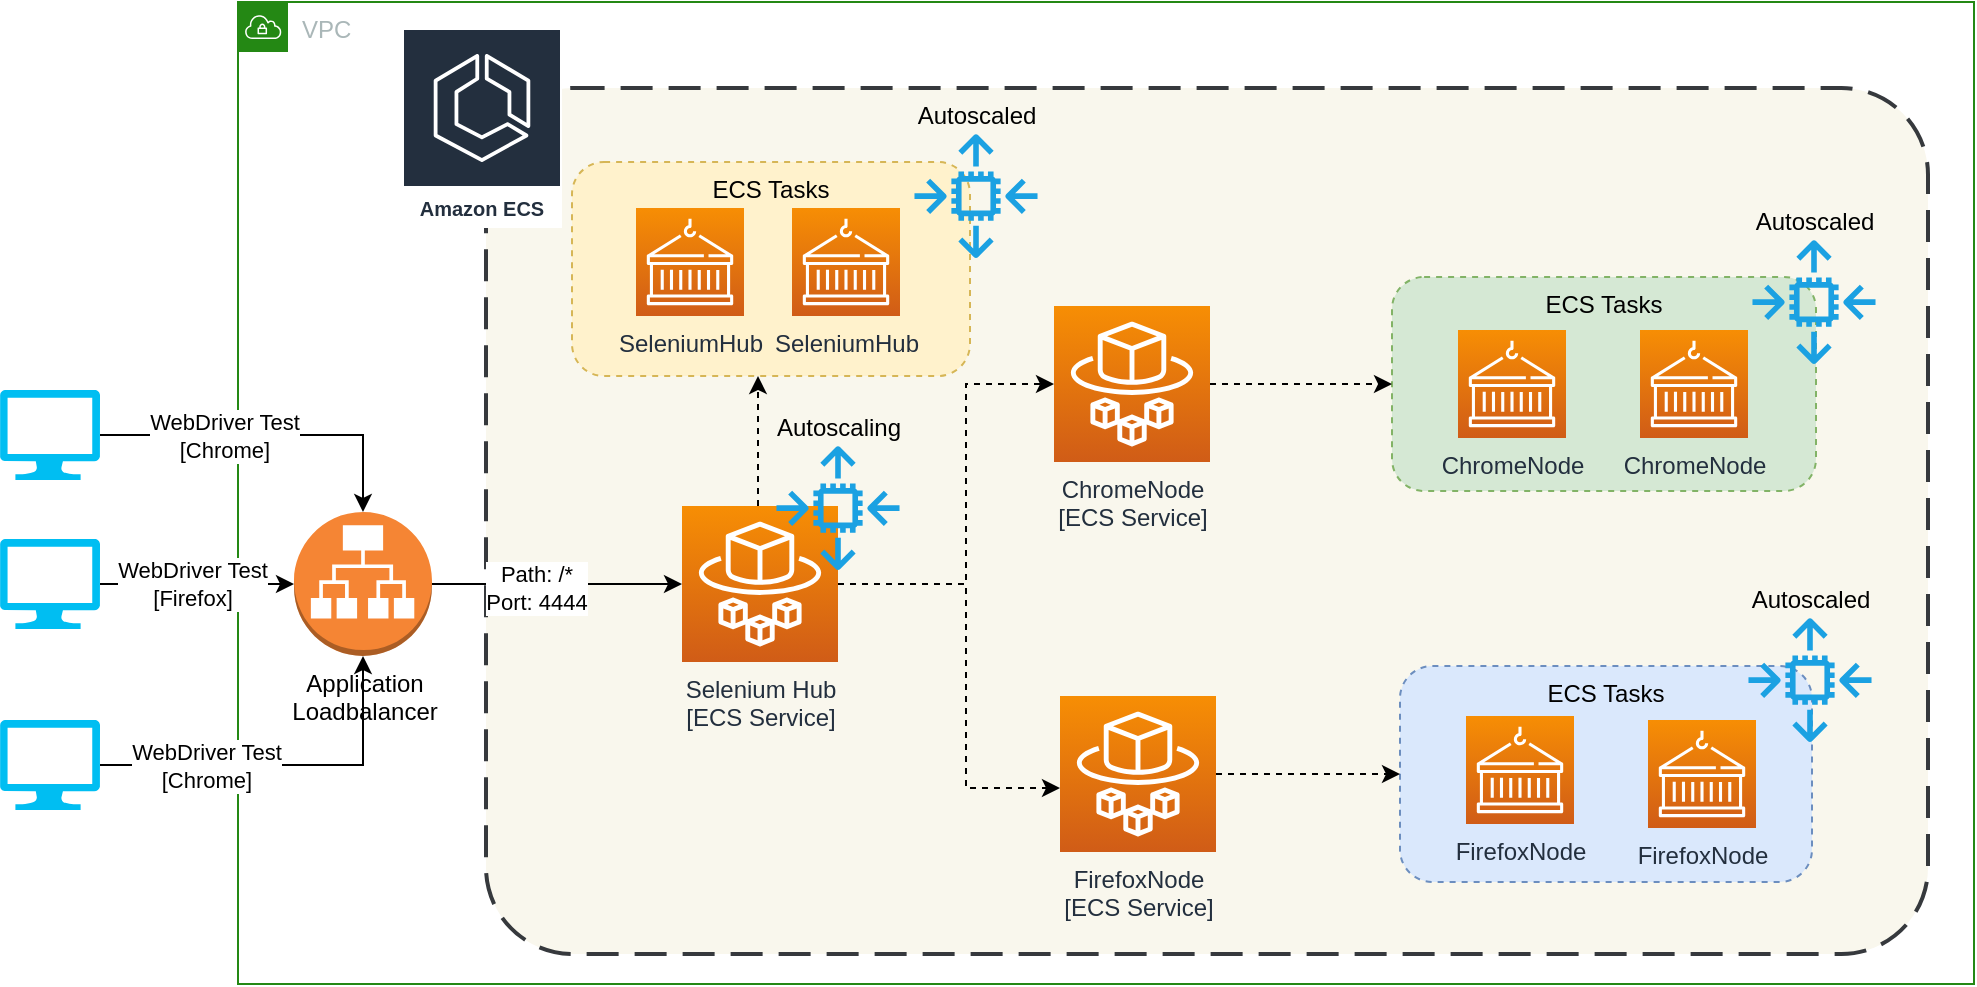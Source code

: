 <mxfile version="14.1.8" type="device"><diagram id="LFRGFe292_Y2TAeyL-Gl" name="Page-1"><mxGraphModel dx="1106" dy="997" grid="0" gridSize="10" guides="1" tooltips="1" connect="1" arrows="1" fold="1" page="0" pageScale="1" pageWidth="850" pageHeight="1100" math="0" shadow="0"><root><mxCell id="0"/><mxCell id="1" parent="0"/><mxCell id="0EYPPaP_H2PBHgIDJTir-1" value="VPC" style="points=[[0,0],[0.25,0],[0.5,0],[0.75,0],[1,0],[1,0.25],[1,0.5],[1,0.75],[1,1],[0.75,1],[0.5,1],[0.25,1],[0,1],[0,0.75],[0,0.5],[0,0.25]];outlineConnect=0;gradientColor=none;html=1;whiteSpace=wrap;fontSize=12;fontStyle=0;shape=mxgraph.aws4.group;grIcon=mxgraph.aws4.group_vpc;strokeColor=#248814;fillColor=none;verticalAlign=top;align=left;spacingLeft=30;fontColor=#AAB7B8;dashed=0;" vertex="1" parent="1"><mxGeometry x="168" y="250" width="868" height="491" as="geometry"/></mxCell><mxCell id="0EYPPaP_H2PBHgIDJTir-2" value="" style="rounded=1;arcSize=10;dashed=1;dashPattern=8 4;strokeWidth=2;fillColor=#f9f7ed;strokeColor=#36393d;" vertex="1" parent="1"><mxGeometry x="292" y="293" width="721" height="433" as="geometry"/></mxCell><mxCell id="0EYPPaP_H2PBHgIDJTir-3" value="ECS Tasks" style="fillColor=#fff2cc;strokeColor=#d6b656;dashed=1;verticalAlign=top;fontStyle=0;rounded=1;" vertex="1" parent="1"><mxGeometry x="335" y="330" width="199" height="107" as="geometry"/></mxCell><mxCell id="0EYPPaP_H2PBHgIDJTir-4" value="ECS Tasks" style="fillColor=#d5e8d4;strokeColor=#82b366;dashed=1;verticalAlign=top;fontStyle=0;rounded=1;" vertex="1" parent="1"><mxGeometry x="745" y="387.5" width="212" height="107" as="geometry"/></mxCell><mxCell id="0EYPPaP_H2PBHgIDJTir-5" style="edgeStyle=orthogonalEdgeStyle;rounded=0;orthogonalLoop=1;jettySize=auto;html=1;dashed=1;" edge="1" parent="1" source="0EYPPaP_H2PBHgIDJTir-8"><mxGeometry relative="1" as="geometry"><mxPoint x="428" y="437" as="targetPoint"/><Array as="points"><mxPoint x="428" y="487"/><mxPoint x="428" y="487"/></Array></mxGeometry></mxCell><mxCell id="0EYPPaP_H2PBHgIDJTir-6" style="edgeStyle=orthogonalEdgeStyle;rounded=0;orthogonalLoop=1;jettySize=auto;html=1;dashed=1;" edge="1" parent="1" source="0EYPPaP_H2PBHgIDJTir-8" target="0EYPPaP_H2PBHgIDJTir-12"><mxGeometry relative="1" as="geometry"><Array as="points"><mxPoint x="532" y="541"/><mxPoint x="532" y="441"/></Array></mxGeometry></mxCell><mxCell id="0EYPPaP_H2PBHgIDJTir-7" style="edgeStyle=orthogonalEdgeStyle;rounded=0;orthogonalLoop=1;jettySize=auto;html=1;dashed=1;" edge="1" parent="1" source="0EYPPaP_H2PBHgIDJTir-8" target="0EYPPaP_H2PBHgIDJTir-23"><mxGeometry relative="1" as="geometry"><Array as="points"><mxPoint x="532" y="541"/><mxPoint x="532" y="643"/></Array></mxGeometry></mxCell><mxCell id="0EYPPaP_H2PBHgIDJTir-8" value="Selenium Hub&lt;br&gt;[ECS Service]" style="outlineConnect=0;fontColor=#232F3E;gradientColor=#F78E04;gradientDirection=north;fillColor=#D05C17;strokeColor=#ffffff;dashed=0;verticalLabelPosition=bottom;verticalAlign=top;align=center;html=1;fontSize=12;fontStyle=0;aspect=fixed;shape=mxgraph.aws4.resourceIcon;resIcon=mxgraph.aws4.fargate;" vertex="1" parent="1"><mxGeometry x="390" y="502" width="78" height="78" as="geometry"/></mxCell><mxCell id="0EYPPaP_H2PBHgIDJTir-9" value="ChromeNode" style="outlineConnect=0;fontColor=#232F3E;gradientColor=#F78E04;gradientDirection=north;fillColor=#D05C17;strokeColor=#ffffff;dashed=0;verticalLabelPosition=bottom;verticalAlign=top;align=center;html=1;fontSize=12;fontStyle=0;aspect=fixed;shape=mxgraph.aws4.resourceIcon;resIcon=mxgraph.aws4.containers;" vertex="1" parent="1"><mxGeometry x="869" y="414" width="54" height="54" as="geometry"/></mxCell><mxCell id="0EYPPaP_H2PBHgIDJTir-10" value="ChromeNode" style="outlineConnect=0;fontColor=#232F3E;gradientColor=#F78E04;gradientDirection=north;fillColor=#D05C17;strokeColor=#ffffff;dashed=0;verticalLabelPosition=bottom;verticalAlign=top;align=center;html=1;fontSize=12;fontStyle=0;aspect=fixed;shape=mxgraph.aws4.resourceIcon;resIcon=mxgraph.aws4.containers;" vertex="1" parent="1"><mxGeometry x="778" y="414" width="54" height="54" as="geometry"/></mxCell><mxCell id="0EYPPaP_H2PBHgIDJTir-11" style="edgeStyle=orthogonalEdgeStyle;rounded=0;orthogonalLoop=1;jettySize=auto;html=1;dashed=1;" edge="1" parent="1" source="0EYPPaP_H2PBHgIDJTir-12" target="0EYPPaP_H2PBHgIDJTir-4"><mxGeometry relative="1" as="geometry"/></mxCell><mxCell id="0EYPPaP_H2PBHgIDJTir-12" value="ChromeNode&lt;br&gt;[ECS Service]" style="outlineConnect=0;fontColor=#232F3E;gradientColor=#F78E04;gradientDirection=north;fillColor=#D05C17;strokeColor=#ffffff;dashed=0;verticalLabelPosition=bottom;verticalAlign=top;align=center;html=1;fontSize=12;fontStyle=0;aspect=fixed;shape=mxgraph.aws4.resourceIcon;resIcon=mxgraph.aws4.fargate;" vertex="1" parent="1"><mxGeometry x="576" y="402" width="78" height="78" as="geometry"/></mxCell><mxCell id="0EYPPaP_H2PBHgIDJTir-13" value="ECS Tasks" style="fillColor=#dae8fc;strokeColor=#6c8ebf;dashed=1;verticalAlign=top;fontStyle=0;rounded=1;" vertex="1" parent="1"><mxGeometry x="749" y="582" width="206" height="108" as="geometry"/></mxCell><mxCell id="0EYPPaP_H2PBHgIDJTir-14" value="FirefoxNode" style="outlineConnect=0;fontColor=#232F3E;gradientColor=#F78E04;gradientDirection=north;fillColor=#D05C17;strokeColor=#ffffff;dashed=0;verticalLabelPosition=bottom;verticalAlign=top;align=center;html=1;fontSize=12;fontStyle=0;aspect=fixed;shape=mxgraph.aws4.resourceIcon;resIcon=mxgraph.aws4.containers;" vertex="1" parent="1"><mxGeometry x="782" y="607" width="54" height="54" as="geometry"/></mxCell><mxCell id="0EYPPaP_H2PBHgIDJTir-15" value="FirefoxNode" style="outlineConnect=0;fontColor=#232F3E;gradientColor=#F78E04;gradientDirection=north;fillColor=#D05C17;strokeColor=#ffffff;dashed=0;verticalLabelPosition=bottom;verticalAlign=top;align=center;html=1;fontSize=12;fontStyle=0;aspect=fixed;shape=mxgraph.aws4.resourceIcon;resIcon=mxgraph.aws4.containers;" vertex="1" parent="1"><mxGeometry x="873" y="609" width="54" height="54" as="geometry"/></mxCell><mxCell id="0EYPPaP_H2PBHgIDJTir-16" style="edgeStyle=orthogonalEdgeStyle;rounded=0;orthogonalLoop=1;jettySize=auto;html=1;" edge="1" parent="1" source="0EYPPaP_H2PBHgIDJTir-18" target="0EYPPaP_H2PBHgIDJTir-8"><mxGeometry relative="1" as="geometry"/></mxCell><mxCell id="0EYPPaP_H2PBHgIDJTir-17" value="Path: /*&lt;br&gt;Port: 4444" style="edgeLabel;html=1;align=center;verticalAlign=middle;resizable=0;points=[];" vertex="1" connectable="0" parent="0EYPPaP_H2PBHgIDJTir-16"><mxGeometry x="-0.176" y="-2" relative="1" as="geometry"><mxPoint as="offset"/></mxGeometry></mxCell><mxCell id="0EYPPaP_H2PBHgIDJTir-18" value="Application&lt;br&gt;Loadbalancer" style="outlineConnect=0;dashed=0;verticalLabelPosition=bottom;verticalAlign=top;align=center;html=1;shape=mxgraph.aws3.application_load_balancer;fillColor=#F58534;gradientColor=none;" vertex="1" parent="1"><mxGeometry x="196" y="505" width="69" height="72" as="geometry"/></mxCell><mxCell id="0EYPPaP_H2PBHgIDJTir-19" value="Amazon ECS" style="outlineConnect=0;fontColor=#232F3E;gradientColor=none;strokeColor=#ffffff;fillColor=#232F3E;dashed=0;verticalLabelPosition=middle;verticalAlign=bottom;align=center;html=1;whiteSpace=wrap;fontSize=10;fontStyle=1;spacing=3;shape=mxgraph.aws4.productIcon;prIcon=mxgraph.aws4.ecs;" vertex="1" parent="1"><mxGeometry x="250" y="263" width="80" height="100" as="geometry"/></mxCell><mxCell id="0EYPPaP_H2PBHgIDJTir-20" value="&lt;font color=&quot;#000000&quot;&gt;Autoscaling&lt;/font&gt;" style="outlineConnect=0;fillColor=#1ba1e2;strokeColor=#006EAF;dashed=0;verticalLabelPosition=top;verticalAlign=bottom;align=center;html=1;fontSize=12;fontStyle=0;aspect=fixed;pointerEvents=1;shape=mxgraph.aws4.auto_scaling2;rounded=1;labelPosition=center;fontColor=#ffffff;" vertex="1" parent="1"><mxGeometry x="437" y="472" width="62" height="62" as="geometry"/></mxCell><mxCell id="0EYPPaP_H2PBHgIDJTir-21" value="&lt;font color=&quot;#000000&quot;&gt;Autoscaled&lt;/font&gt;" style="outlineConnect=0;fillColor=#1ba1e2;strokeColor=#006EAF;dashed=0;verticalLabelPosition=top;verticalAlign=bottom;align=center;html=1;fontSize=12;fontStyle=0;aspect=fixed;pointerEvents=1;shape=mxgraph.aws4.auto_scaling2;rounded=1;labelPosition=center;fontColor=#ffffff;" vertex="1" parent="1"><mxGeometry x="925" y="369" width="62" height="62" as="geometry"/></mxCell><mxCell id="0EYPPaP_H2PBHgIDJTir-22" style="edgeStyle=orthogonalEdgeStyle;rounded=0;orthogonalLoop=1;jettySize=auto;html=1;dashed=1;" edge="1" parent="1" source="0EYPPaP_H2PBHgIDJTir-23" target="0EYPPaP_H2PBHgIDJTir-13"><mxGeometry relative="1" as="geometry"/></mxCell><mxCell id="0EYPPaP_H2PBHgIDJTir-23" value="FirefoxNode&lt;br&gt;[ECS Service]" style="outlineConnect=0;fontColor=#232F3E;gradientColor=#F78E04;gradientDirection=north;fillColor=#D05C17;strokeColor=#ffffff;dashed=0;verticalLabelPosition=bottom;verticalAlign=top;align=center;html=1;fontSize=12;fontStyle=0;aspect=fixed;shape=mxgraph.aws4.resourceIcon;resIcon=mxgraph.aws4.fargate;" vertex="1" parent="1"><mxGeometry x="579" y="597" width="78" height="78" as="geometry"/></mxCell><mxCell id="0EYPPaP_H2PBHgIDJTir-24" value="&lt;font color=&quot;#000000&quot;&gt;Autoscaled&lt;/font&gt;" style="outlineConnect=0;fillColor=#1ba1e2;strokeColor=#006EAF;dashed=0;verticalLabelPosition=top;verticalAlign=bottom;align=center;html=1;fontSize=12;fontStyle=0;aspect=fixed;pointerEvents=1;shape=mxgraph.aws4.auto_scaling2;rounded=1;labelPosition=center;fontColor=#ffffff;" vertex="1" parent="1"><mxGeometry x="923" y="558" width="62" height="62" as="geometry"/></mxCell><mxCell id="0EYPPaP_H2PBHgIDJTir-25" value="SeleniumHub" style="outlineConnect=0;fontColor=#232F3E;gradientColor=#F78E04;gradientDirection=north;fillColor=#D05C17;strokeColor=#ffffff;dashed=0;verticalLabelPosition=bottom;verticalAlign=top;align=center;html=1;fontSize=12;fontStyle=0;aspect=fixed;shape=mxgraph.aws4.resourceIcon;resIcon=mxgraph.aws4.containers;" vertex="1" parent="1"><mxGeometry x="445" y="353" width="54" height="54" as="geometry"/></mxCell><mxCell id="0EYPPaP_H2PBHgIDJTir-26" value="SeleniumHub" style="outlineConnect=0;fontColor=#232F3E;gradientColor=#F78E04;gradientDirection=north;fillColor=#D05C17;strokeColor=#ffffff;dashed=0;verticalLabelPosition=bottom;verticalAlign=top;align=center;html=1;fontSize=12;fontStyle=0;aspect=fixed;shape=mxgraph.aws4.resourceIcon;resIcon=mxgraph.aws4.containers;" vertex="1" parent="1"><mxGeometry x="367" y="353" width="54" height="54" as="geometry"/></mxCell><mxCell id="0EYPPaP_H2PBHgIDJTir-27" style="edgeStyle=orthogonalEdgeStyle;rounded=0;orthogonalLoop=1;jettySize=auto;html=1;" edge="1" parent="1" source="0EYPPaP_H2PBHgIDJTir-29" target="0EYPPaP_H2PBHgIDJTir-18"><mxGeometry relative="1" as="geometry"/></mxCell><mxCell id="0EYPPaP_H2PBHgIDJTir-28" value="WebDriver Test&lt;br&gt;[Chrome]" style="edgeLabel;html=1;align=center;verticalAlign=middle;resizable=0;points=[];" vertex="1" connectable="0" parent="0EYPPaP_H2PBHgIDJTir-27"><mxGeometry x="-0.6" y="2" relative="1" as="geometry"><mxPoint x="28" y="2" as="offset"/></mxGeometry></mxCell><mxCell id="0EYPPaP_H2PBHgIDJTir-29" value="" style="verticalLabelPosition=bottom;html=1;verticalAlign=top;align=center;strokeColor=none;fillColor=#00BEF2;shape=mxgraph.azure.computer;pointerEvents=1;" vertex="1" parent="1"><mxGeometry x="49" y="444" width="50" height="45" as="geometry"/></mxCell><mxCell id="0EYPPaP_H2PBHgIDJTir-30" style="edgeStyle=orthogonalEdgeStyle;rounded=0;orthogonalLoop=1;jettySize=auto;html=1;" edge="1" parent="1" source="0EYPPaP_H2PBHgIDJTir-32" target="0EYPPaP_H2PBHgIDJTir-18"><mxGeometry relative="1" as="geometry"/></mxCell><mxCell id="0EYPPaP_H2PBHgIDJTir-31" value="WebDriver Test&lt;br&gt;[Firefox]" style="edgeLabel;html=1;align=center;verticalAlign=middle;resizable=0;points=[];" vertex="1" connectable="0" parent="0EYPPaP_H2PBHgIDJTir-30"><mxGeometry relative="1" as="geometry"><mxPoint x="-3" as="offset"/></mxGeometry></mxCell><mxCell id="0EYPPaP_H2PBHgIDJTir-32" value="" style="verticalLabelPosition=bottom;html=1;verticalAlign=top;align=center;strokeColor=none;fillColor=#00BEF2;shape=mxgraph.azure.computer;pointerEvents=1;" vertex="1" parent="1"><mxGeometry x="49" y="518.5" width="50" height="45" as="geometry"/></mxCell><mxCell id="0EYPPaP_H2PBHgIDJTir-33" style="edgeStyle=orthogonalEdgeStyle;rounded=0;orthogonalLoop=1;jettySize=auto;html=1;" edge="1" parent="1" source="0EYPPaP_H2PBHgIDJTir-35" target="0EYPPaP_H2PBHgIDJTir-18"><mxGeometry relative="1" as="geometry"/></mxCell><mxCell id="0EYPPaP_H2PBHgIDJTir-34" value="WebDriver Test&lt;br&gt;[Chrome]" style="edgeLabel;html=1;align=center;verticalAlign=middle;resizable=0;points=[];" vertex="1" connectable="0" parent="0EYPPaP_H2PBHgIDJTir-33"><mxGeometry x="-0.548" y="-2" relative="1" as="geometry"><mxPoint x="11" y="-2" as="offset"/></mxGeometry></mxCell><mxCell id="0EYPPaP_H2PBHgIDJTir-35" value="" style="verticalLabelPosition=bottom;html=1;verticalAlign=top;align=center;strokeColor=none;fillColor=#00BEF2;shape=mxgraph.azure.computer;pointerEvents=1;" vertex="1" parent="1"><mxGeometry x="49" y="609" width="50" height="45" as="geometry"/></mxCell><mxCell id="0EYPPaP_H2PBHgIDJTir-36" value="&lt;font color=&quot;#000000&quot;&gt;Autoscaled&lt;/font&gt;" style="outlineConnect=0;fillColor=#1ba1e2;strokeColor=#006EAF;dashed=0;verticalLabelPosition=top;verticalAlign=bottom;align=center;html=1;fontSize=12;fontStyle=0;aspect=fixed;pointerEvents=1;shape=mxgraph.aws4.auto_scaling2;rounded=1;labelPosition=center;fontColor=#ffffff;" vertex="1" parent="1"><mxGeometry x="506" y="316" width="62" height="62" as="geometry"/></mxCell></root></mxGraphModel></diagram></mxfile>